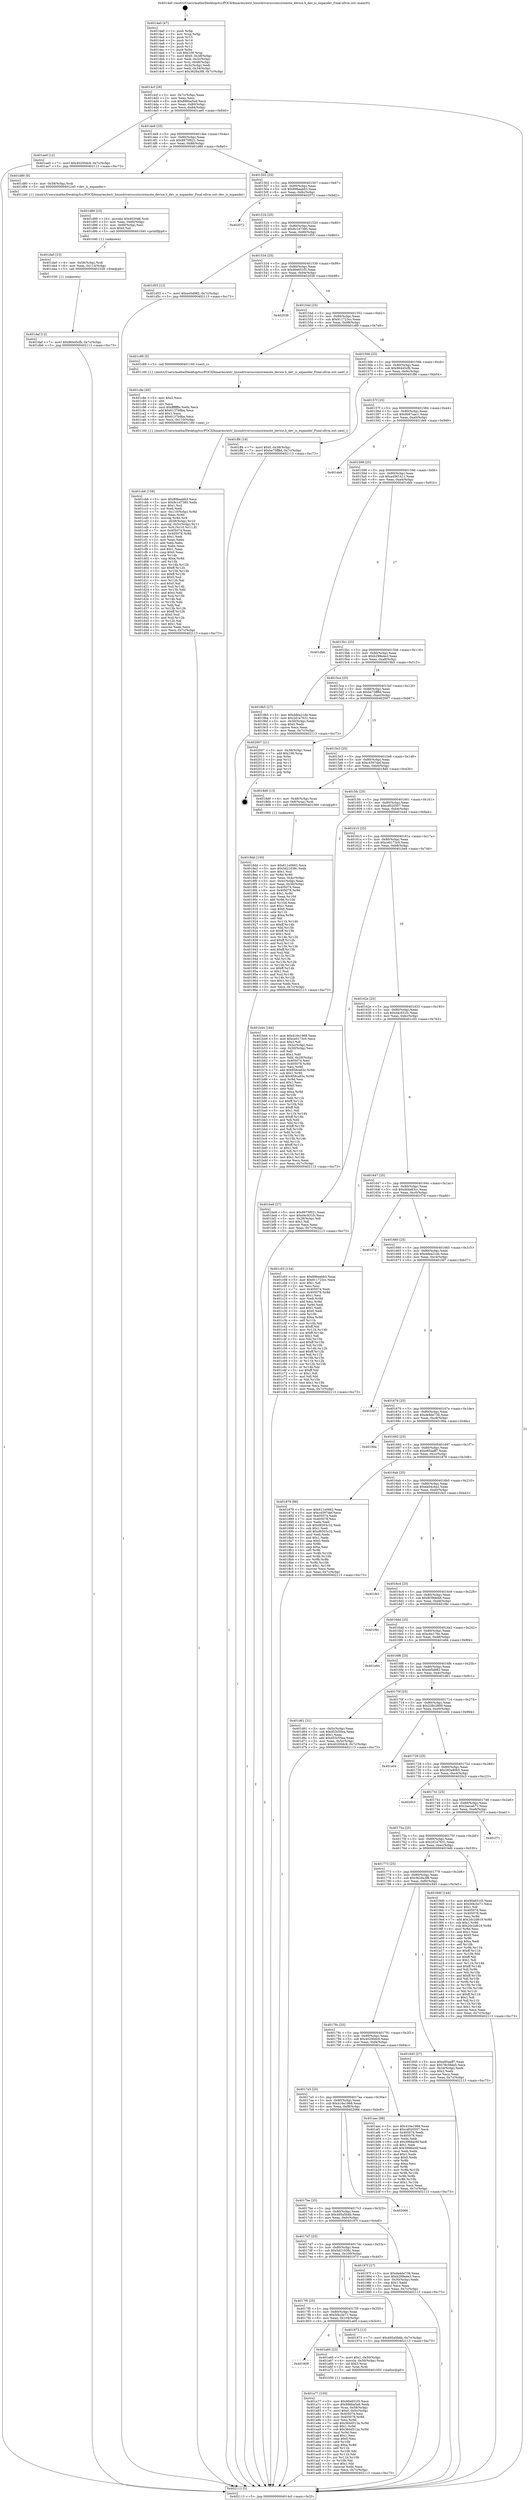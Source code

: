 digraph "0x4014a0" {
  label = "0x4014a0 (/mnt/c/Users/mathe/Desktop/tcc/POCII/binaries/extr_linuxdriversscsiisciremote_device.h_dev_is_expander_Final-ollvm.out::main(0))"
  labelloc = "t"
  node[shape=record]

  Entry [label="",width=0.3,height=0.3,shape=circle,fillcolor=black,style=filled]
  "0x4014cf" [label="{
     0x4014cf [26]\l
     | [instrs]\l
     &nbsp;&nbsp;0x4014cf \<+3\>: mov -0x7c(%rbp),%eax\l
     &nbsp;&nbsp;0x4014d2 \<+2\>: mov %eax,%ecx\l
     &nbsp;&nbsp;0x4014d4 \<+6\>: sub $0x886ba5a6,%ecx\l
     &nbsp;&nbsp;0x4014da \<+3\>: mov %eax,-0x80(%rbp)\l
     &nbsp;&nbsp;0x4014dd \<+6\>: mov %ecx,-0x84(%rbp)\l
     &nbsp;&nbsp;0x4014e3 \<+6\>: je 0000000000401ae0 \<main+0x640\>\l
  }"]
  "0x401ae0" [label="{
     0x401ae0 [12]\l
     | [instrs]\l
     &nbsp;&nbsp;0x401ae0 \<+7\>: movl $0x40200dc9,-0x7c(%rbp)\l
     &nbsp;&nbsp;0x401ae7 \<+5\>: jmp 0000000000402113 \<main+0xc73\>\l
  }"]
  "0x4014e9" [label="{
     0x4014e9 [25]\l
     | [instrs]\l
     &nbsp;&nbsp;0x4014e9 \<+5\>: jmp 00000000004014ee \<main+0x4e\>\l
     &nbsp;&nbsp;0x4014ee \<+3\>: mov -0x80(%rbp),%eax\l
     &nbsp;&nbsp;0x4014f1 \<+5\>: sub $0x8975f021,%eax\l
     &nbsp;&nbsp;0x4014f6 \<+6\>: mov %eax,-0x88(%rbp)\l
     &nbsp;&nbsp;0x4014fc \<+6\>: je 0000000000401d80 \<main+0x8e0\>\l
  }"]
  Exit [label="",width=0.3,height=0.3,shape=circle,fillcolor=black,style=filled,peripheries=2]
  "0x401d80" [label="{
     0x401d80 [9]\l
     | [instrs]\l
     &nbsp;&nbsp;0x401d80 \<+4\>: mov -0x58(%rbp),%rdi\l
     &nbsp;&nbsp;0x401d84 \<+5\>: call 0000000000401240 \<dev_is_expander\>\l
     | [calls]\l
     &nbsp;&nbsp;0x401240 \{1\} (/mnt/c/Users/mathe/Desktop/tcc/POCII/binaries/extr_linuxdriversscsiisciremote_device.h_dev_is_expander_Final-ollvm.out::dev_is_expander)\l
  }"]
  "0x401502" [label="{
     0x401502 [25]\l
     | [instrs]\l
     &nbsp;&nbsp;0x401502 \<+5\>: jmp 0000000000401507 \<main+0x67\>\l
     &nbsp;&nbsp;0x401507 \<+3\>: mov -0x80(%rbp),%eax\l
     &nbsp;&nbsp;0x40150a \<+5\>: sub $0x89beabb3,%eax\l
     &nbsp;&nbsp;0x40150f \<+6\>: mov %eax,-0x8c(%rbp)\l
     &nbsp;&nbsp;0x401515 \<+6\>: je 0000000000402072 \<main+0xbd2\>\l
  }"]
  "0x401daf" [label="{
     0x401daf [12]\l
     | [instrs]\l
     &nbsp;&nbsp;0x401daf \<+7\>: movl $0x96445cfb,-0x7c(%rbp)\l
     &nbsp;&nbsp;0x401db6 \<+5\>: jmp 0000000000402113 \<main+0xc73\>\l
  }"]
  "0x402072" [label="{
     0x402072\l
  }", style=dashed]
  "0x40151b" [label="{
     0x40151b [25]\l
     | [instrs]\l
     &nbsp;&nbsp;0x40151b \<+5\>: jmp 0000000000401520 \<main+0x80\>\l
     &nbsp;&nbsp;0x401520 \<+3\>: mov -0x80(%rbp),%eax\l
     &nbsp;&nbsp;0x401523 \<+5\>: sub $0x8c1d7385,%eax\l
     &nbsp;&nbsp;0x401528 \<+6\>: mov %eax,-0x90(%rbp)\l
     &nbsp;&nbsp;0x40152e \<+6\>: je 0000000000401d55 \<main+0x8b5\>\l
  }"]
  "0x401da0" [label="{
     0x401da0 [15]\l
     | [instrs]\l
     &nbsp;&nbsp;0x401da0 \<+4\>: mov -0x58(%rbp),%rdi\l
     &nbsp;&nbsp;0x401da4 \<+6\>: mov %eax,-0x114(%rbp)\l
     &nbsp;&nbsp;0x401daa \<+5\>: call 0000000000401030 \<free@plt\>\l
     | [calls]\l
     &nbsp;&nbsp;0x401030 \{1\} (unknown)\l
  }"]
  "0x401d55" [label="{
     0x401d55 [12]\l
     | [instrs]\l
     &nbsp;&nbsp;0x401d55 \<+7\>: movl $0xee5d982,-0x7c(%rbp)\l
     &nbsp;&nbsp;0x401d5c \<+5\>: jmp 0000000000402113 \<main+0xc73\>\l
  }"]
  "0x401534" [label="{
     0x401534 [25]\l
     | [instrs]\l
     &nbsp;&nbsp;0x401534 \<+5\>: jmp 0000000000401539 \<main+0x99\>\l
     &nbsp;&nbsp;0x401539 \<+3\>: mov -0x80(%rbp),%eax\l
     &nbsp;&nbsp;0x40153c \<+5\>: sub $0x90e651f3,%eax\l
     &nbsp;&nbsp;0x401541 \<+6\>: mov %eax,-0x94(%rbp)\l
     &nbsp;&nbsp;0x401547 \<+6\>: je 0000000000402038 \<main+0xb98\>\l
  }"]
  "0x401d89" [label="{
     0x401d89 [23]\l
     | [instrs]\l
     &nbsp;&nbsp;0x401d89 \<+10\>: movabs $0x4030d6,%rdi\l
     &nbsp;&nbsp;0x401d93 \<+3\>: mov %eax,-0x60(%rbp)\l
     &nbsp;&nbsp;0x401d96 \<+3\>: mov -0x60(%rbp),%esi\l
     &nbsp;&nbsp;0x401d99 \<+2\>: mov $0x0,%al\l
     &nbsp;&nbsp;0x401d9b \<+5\>: call 0000000000401040 \<printf@plt\>\l
     | [calls]\l
     &nbsp;&nbsp;0x401040 \{1\} (unknown)\l
  }"]
  "0x402038" [label="{
     0x402038\l
  }", style=dashed]
  "0x40154d" [label="{
     0x40154d [25]\l
     | [instrs]\l
     &nbsp;&nbsp;0x40154d \<+5\>: jmp 0000000000401552 \<main+0xb2\>\l
     &nbsp;&nbsp;0x401552 \<+3\>: mov -0x80(%rbp),%eax\l
     &nbsp;&nbsp;0x401555 \<+5\>: sub $0x911723cc,%eax\l
     &nbsp;&nbsp;0x40155a \<+6\>: mov %eax,-0x98(%rbp)\l
     &nbsp;&nbsp;0x401560 \<+6\>: je 0000000000401c89 \<main+0x7e9\>\l
  }"]
  "0x401cb6" [label="{
     0x401cb6 [159]\l
     | [instrs]\l
     &nbsp;&nbsp;0x401cb6 \<+5\>: mov $0x89beabb3,%ecx\l
     &nbsp;&nbsp;0x401cbb \<+5\>: mov $0x8c1d7385,%edx\l
     &nbsp;&nbsp;0x401cc0 \<+3\>: mov $0x1,%sil\l
     &nbsp;&nbsp;0x401cc3 \<+2\>: xor %edi,%edi\l
     &nbsp;&nbsp;0x401cc5 \<+7\>: mov -0x110(%rbp),%r8d\l
     &nbsp;&nbsp;0x401ccc \<+4\>: imul %eax,%r8d\l
     &nbsp;&nbsp;0x401cd0 \<+3\>: movslq %r8d,%r9\l
     &nbsp;&nbsp;0x401cd3 \<+4\>: mov -0x58(%rbp),%r10\l
     &nbsp;&nbsp;0x401cd7 \<+4\>: movslq -0x5c(%rbp),%r11\l
     &nbsp;&nbsp;0x401cdb \<+4\>: mov %r9,(%r10,%r11,8)\l
     &nbsp;&nbsp;0x401cdf \<+7\>: mov 0x405074,%eax\l
     &nbsp;&nbsp;0x401ce6 \<+8\>: mov 0x405078,%r8d\l
     &nbsp;&nbsp;0x401cee \<+3\>: sub $0x1,%edi\l
     &nbsp;&nbsp;0x401cf1 \<+2\>: mov %eax,%ebx\l
     &nbsp;&nbsp;0x401cf3 \<+2\>: add %edi,%ebx\l
     &nbsp;&nbsp;0x401cf5 \<+3\>: imul %ebx,%eax\l
     &nbsp;&nbsp;0x401cf8 \<+3\>: and $0x1,%eax\l
     &nbsp;&nbsp;0x401cfb \<+3\>: cmp $0x0,%eax\l
     &nbsp;&nbsp;0x401cfe \<+4\>: sete %r14b\l
     &nbsp;&nbsp;0x401d02 \<+4\>: cmp $0xa,%r8d\l
     &nbsp;&nbsp;0x401d06 \<+4\>: setl %r15b\l
     &nbsp;&nbsp;0x401d0a \<+3\>: mov %r14b,%r12b\l
     &nbsp;&nbsp;0x401d0d \<+4\>: xor $0xff,%r12b\l
     &nbsp;&nbsp;0x401d11 \<+3\>: mov %r15b,%r13b\l
     &nbsp;&nbsp;0x401d14 \<+4\>: xor $0xff,%r13b\l
     &nbsp;&nbsp;0x401d18 \<+4\>: xor $0x0,%sil\l
     &nbsp;&nbsp;0x401d1c \<+3\>: mov %r12b,%al\l
     &nbsp;&nbsp;0x401d1f \<+2\>: and $0x0,%al\l
     &nbsp;&nbsp;0x401d21 \<+3\>: and %sil,%r14b\l
     &nbsp;&nbsp;0x401d24 \<+3\>: mov %r13b,%dil\l
     &nbsp;&nbsp;0x401d27 \<+4\>: and $0x0,%dil\l
     &nbsp;&nbsp;0x401d2b \<+3\>: and %sil,%r15b\l
     &nbsp;&nbsp;0x401d2e \<+3\>: or %r14b,%al\l
     &nbsp;&nbsp;0x401d31 \<+3\>: or %r15b,%dil\l
     &nbsp;&nbsp;0x401d34 \<+3\>: xor %dil,%al\l
     &nbsp;&nbsp;0x401d37 \<+3\>: or %r13b,%r12b\l
     &nbsp;&nbsp;0x401d3a \<+4\>: xor $0xff,%r12b\l
     &nbsp;&nbsp;0x401d3e \<+4\>: or $0x0,%sil\l
     &nbsp;&nbsp;0x401d42 \<+3\>: and %sil,%r12b\l
     &nbsp;&nbsp;0x401d45 \<+3\>: or %r12b,%al\l
     &nbsp;&nbsp;0x401d48 \<+2\>: test $0x1,%al\l
     &nbsp;&nbsp;0x401d4a \<+3\>: cmovne %edx,%ecx\l
     &nbsp;&nbsp;0x401d4d \<+3\>: mov %ecx,-0x7c(%rbp)\l
     &nbsp;&nbsp;0x401d50 \<+5\>: jmp 0000000000402113 \<main+0xc73\>\l
  }"]
  "0x401c89" [label="{
     0x401c89 [5]\l
     | [instrs]\l
     &nbsp;&nbsp;0x401c89 \<+5\>: call 0000000000401160 \<next_i\>\l
     | [calls]\l
     &nbsp;&nbsp;0x401160 \{1\} (/mnt/c/Users/mathe/Desktop/tcc/POCII/binaries/extr_linuxdriversscsiisciremote_device.h_dev_is_expander_Final-ollvm.out::next_i)\l
  }"]
  "0x401566" [label="{
     0x401566 [25]\l
     | [instrs]\l
     &nbsp;&nbsp;0x401566 \<+5\>: jmp 000000000040156b \<main+0xcb\>\l
     &nbsp;&nbsp;0x40156b \<+3\>: mov -0x80(%rbp),%eax\l
     &nbsp;&nbsp;0x40156e \<+5\>: sub $0x96445cfb,%eax\l
     &nbsp;&nbsp;0x401573 \<+6\>: mov %eax,-0x9c(%rbp)\l
     &nbsp;&nbsp;0x401579 \<+6\>: je 0000000000401ff4 \<main+0xb54\>\l
  }"]
  "0x401c8e" [label="{
     0x401c8e [40]\l
     | [instrs]\l
     &nbsp;&nbsp;0x401c8e \<+5\>: mov $0x2,%ecx\l
     &nbsp;&nbsp;0x401c93 \<+1\>: cltd\l
     &nbsp;&nbsp;0x401c94 \<+2\>: idiv %ecx\l
     &nbsp;&nbsp;0x401c96 \<+6\>: imul $0xfffffffe,%edx,%ecx\l
     &nbsp;&nbsp;0x401c9c \<+6\>: add $0x6137b9ba,%ecx\l
     &nbsp;&nbsp;0x401ca2 \<+3\>: add $0x1,%ecx\l
     &nbsp;&nbsp;0x401ca5 \<+6\>: sub $0x6137b9ba,%ecx\l
     &nbsp;&nbsp;0x401cab \<+6\>: mov %ecx,-0x110(%rbp)\l
     &nbsp;&nbsp;0x401cb1 \<+5\>: call 0000000000401160 \<next_i\>\l
     | [calls]\l
     &nbsp;&nbsp;0x401160 \{1\} (/mnt/c/Users/mathe/Desktop/tcc/POCII/binaries/extr_linuxdriversscsiisciremote_device.h_dev_is_expander_Final-ollvm.out::next_i)\l
  }"]
  "0x401ff4" [label="{
     0x401ff4 [19]\l
     | [instrs]\l
     &nbsp;&nbsp;0x401ff4 \<+7\>: movl $0x0,-0x38(%rbp)\l
     &nbsp;&nbsp;0x401ffb \<+7\>: movl $0xbe75ff8d,-0x7c(%rbp)\l
     &nbsp;&nbsp;0x402002 \<+5\>: jmp 0000000000402113 \<main+0xc73\>\l
  }"]
  "0x40157f" [label="{
     0x40157f [25]\l
     | [instrs]\l
     &nbsp;&nbsp;0x40157f \<+5\>: jmp 0000000000401584 \<main+0xe4\>\l
     &nbsp;&nbsp;0x401584 \<+3\>: mov -0x80(%rbp),%eax\l
     &nbsp;&nbsp;0x401587 \<+5\>: sub $0x9b97aac1,%eax\l
     &nbsp;&nbsp;0x40158c \<+6\>: mov %eax,-0xa0(%rbp)\l
     &nbsp;&nbsp;0x401592 \<+6\>: je 0000000000401de9 \<main+0x949\>\l
  }"]
  "0x401a77" [label="{
     0x401a77 [105]\l
     | [instrs]\l
     &nbsp;&nbsp;0x401a77 \<+5\>: mov $0x90e651f3,%ecx\l
     &nbsp;&nbsp;0x401a7c \<+5\>: mov $0x886ba5a6,%edx\l
     &nbsp;&nbsp;0x401a81 \<+4\>: mov %rax,-0x58(%rbp)\l
     &nbsp;&nbsp;0x401a85 \<+7\>: movl $0x0,-0x5c(%rbp)\l
     &nbsp;&nbsp;0x401a8c \<+7\>: mov 0x405074,%esi\l
     &nbsp;&nbsp;0x401a93 \<+8\>: mov 0x405078,%r8d\l
     &nbsp;&nbsp;0x401a9b \<+3\>: mov %esi,%r9d\l
     &nbsp;&nbsp;0x401a9e \<+7\>: add $0x364d512a,%r9d\l
     &nbsp;&nbsp;0x401aa5 \<+4\>: sub $0x1,%r9d\l
     &nbsp;&nbsp;0x401aa9 \<+7\>: sub $0x364d512a,%r9d\l
     &nbsp;&nbsp;0x401ab0 \<+4\>: imul %r9d,%esi\l
     &nbsp;&nbsp;0x401ab4 \<+3\>: and $0x1,%esi\l
     &nbsp;&nbsp;0x401ab7 \<+3\>: cmp $0x0,%esi\l
     &nbsp;&nbsp;0x401aba \<+4\>: sete %r10b\l
     &nbsp;&nbsp;0x401abe \<+4\>: cmp $0xa,%r8d\l
     &nbsp;&nbsp;0x401ac2 \<+4\>: setl %r11b\l
     &nbsp;&nbsp;0x401ac6 \<+3\>: mov %r10b,%bl\l
     &nbsp;&nbsp;0x401ac9 \<+3\>: and %r11b,%bl\l
     &nbsp;&nbsp;0x401acc \<+3\>: xor %r11b,%r10b\l
     &nbsp;&nbsp;0x401acf \<+3\>: or %r10b,%bl\l
     &nbsp;&nbsp;0x401ad2 \<+3\>: test $0x1,%bl\l
     &nbsp;&nbsp;0x401ad5 \<+3\>: cmovne %edx,%ecx\l
     &nbsp;&nbsp;0x401ad8 \<+3\>: mov %ecx,-0x7c(%rbp)\l
     &nbsp;&nbsp;0x401adb \<+5\>: jmp 0000000000402113 \<main+0xc73\>\l
  }"]
  "0x401de9" [label="{
     0x401de9\l
  }", style=dashed]
  "0x401598" [label="{
     0x401598 [25]\l
     | [instrs]\l
     &nbsp;&nbsp;0x401598 \<+5\>: jmp 000000000040159d \<main+0xfd\>\l
     &nbsp;&nbsp;0x40159d \<+3\>: mov -0x80(%rbp),%eax\l
     &nbsp;&nbsp;0x4015a0 \<+5\>: sub $0xa4561411,%eax\l
     &nbsp;&nbsp;0x4015a5 \<+6\>: mov %eax,-0xa4(%rbp)\l
     &nbsp;&nbsp;0x4015ab \<+6\>: je 0000000000401dbb \<main+0x91b\>\l
  }"]
  "0x401809" [label="{
     0x401809\l
  }", style=dashed]
  "0x401dbb" [label="{
     0x401dbb\l
  }", style=dashed]
  "0x4015b1" [label="{
     0x4015b1 [25]\l
     | [instrs]\l
     &nbsp;&nbsp;0x4015b1 \<+5\>: jmp 00000000004015b6 \<main+0x116\>\l
     &nbsp;&nbsp;0x4015b6 \<+3\>: mov -0x80(%rbp),%eax\l
     &nbsp;&nbsp;0x4015b9 \<+5\>: sub $0xb299a4e3,%eax\l
     &nbsp;&nbsp;0x4015be \<+6\>: mov %eax,-0xa8(%rbp)\l
     &nbsp;&nbsp;0x4015c4 \<+6\>: je 00000000004019b5 \<main+0x515\>\l
  }"]
  "0x401a60" [label="{
     0x401a60 [23]\l
     | [instrs]\l
     &nbsp;&nbsp;0x401a60 \<+7\>: movl $0x1,-0x50(%rbp)\l
     &nbsp;&nbsp;0x401a67 \<+4\>: movslq -0x50(%rbp),%rax\l
     &nbsp;&nbsp;0x401a6b \<+4\>: shl $0x3,%rax\l
     &nbsp;&nbsp;0x401a6f \<+3\>: mov %rax,%rdi\l
     &nbsp;&nbsp;0x401a72 \<+5\>: call 0000000000401050 \<malloc@plt\>\l
     | [calls]\l
     &nbsp;&nbsp;0x401050 \{1\} (unknown)\l
  }"]
  "0x4019b5" [label="{
     0x4019b5 [27]\l
     | [instrs]\l
     &nbsp;&nbsp;0x4019b5 \<+5\>: mov $0xddea21de,%eax\l
     &nbsp;&nbsp;0x4019ba \<+5\>: mov $0x2d1e7631,%ecx\l
     &nbsp;&nbsp;0x4019bf \<+3\>: mov -0x30(%rbp),%edx\l
     &nbsp;&nbsp;0x4019c2 \<+3\>: cmp $0x0,%edx\l
     &nbsp;&nbsp;0x4019c5 \<+3\>: cmove %ecx,%eax\l
     &nbsp;&nbsp;0x4019c8 \<+3\>: mov %eax,-0x7c(%rbp)\l
     &nbsp;&nbsp;0x4019cb \<+5\>: jmp 0000000000402113 \<main+0xc73\>\l
  }"]
  "0x4015ca" [label="{
     0x4015ca [25]\l
     | [instrs]\l
     &nbsp;&nbsp;0x4015ca \<+5\>: jmp 00000000004015cf \<main+0x12f\>\l
     &nbsp;&nbsp;0x4015cf \<+3\>: mov -0x80(%rbp),%eax\l
     &nbsp;&nbsp;0x4015d2 \<+5\>: sub $0xbe75ff8d,%eax\l
     &nbsp;&nbsp;0x4015d7 \<+6\>: mov %eax,-0xac(%rbp)\l
     &nbsp;&nbsp;0x4015dd \<+6\>: je 0000000000402007 \<main+0xb67\>\l
  }"]
  "0x4017f0" [label="{
     0x4017f0 [25]\l
     | [instrs]\l
     &nbsp;&nbsp;0x4017f0 \<+5\>: jmp 00000000004017f5 \<main+0x355\>\l
     &nbsp;&nbsp;0x4017f5 \<+3\>: mov -0x80(%rbp),%eax\l
     &nbsp;&nbsp;0x4017f8 \<+5\>: sub $0x5f4c5e71,%eax\l
     &nbsp;&nbsp;0x4017fd \<+6\>: mov %eax,-0x104(%rbp)\l
     &nbsp;&nbsp;0x401803 \<+6\>: je 0000000000401a60 \<main+0x5c0\>\l
  }"]
  "0x402007" [label="{
     0x402007 [21]\l
     | [instrs]\l
     &nbsp;&nbsp;0x402007 \<+3\>: mov -0x38(%rbp),%eax\l
     &nbsp;&nbsp;0x40200a \<+7\>: add $0x108,%rsp\l
     &nbsp;&nbsp;0x402011 \<+1\>: pop %rbx\l
     &nbsp;&nbsp;0x402012 \<+2\>: pop %r12\l
     &nbsp;&nbsp;0x402014 \<+2\>: pop %r13\l
     &nbsp;&nbsp;0x402016 \<+2\>: pop %r14\l
     &nbsp;&nbsp;0x402018 \<+2\>: pop %r15\l
     &nbsp;&nbsp;0x40201a \<+1\>: pop %rbp\l
     &nbsp;&nbsp;0x40201b \<+1\>: ret\l
  }"]
  "0x4015e3" [label="{
     0x4015e3 [25]\l
     | [instrs]\l
     &nbsp;&nbsp;0x4015e3 \<+5\>: jmp 00000000004015e8 \<main+0x148\>\l
     &nbsp;&nbsp;0x4015e8 \<+3\>: mov -0x80(%rbp),%eax\l
     &nbsp;&nbsp;0x4015eb \<+5\>: sub $0xc4597def,%eax\l
     &nbsp;&nbsp;0x4015f0 \<+6\>: mov %eax,-0xb0(%rbp)\l
     &nbsp;&nbsp;0x4015f6 \<+6\>: je 00000000004018d0 \<main+0x430\>\l
  }"]
  "0x401973" [label="{
     0x401973 [12]\l
     | [instrs]\l
     &nbsp;&nbsp;0x401973 \<+7\>: movl $0x495a5b4b,-0x7c(%rbp)\l
     &nbsp;&nbsp;0x40197a \<+5\>: jmp 0000000000402113 \<main+0xc73\>\l
  }"]
  "0x4018d0" [label="{
     0x4018d0 [13]\l
     | [instrs]\l
     &nbsp;&nbsp;0x4018d0 \<+4\>: mov -0x48(%rbp),%rax\l
     &nbsp;&nbsp;0x4018d4 \<+4\>: mov 0x8(%rax),%rdi\l
     &nbsp;&nbsp;0x4018d8 \<+5\>: call 0000000000401060 \<atoi@plt\>\l
     | [calls]\l
     &nbsp;&nbsp;0x401060 \{1\} (unknown)\l
  }"]
  "0x4015fc" [label="{
     0x4015fc [25]\l
     | [instrs]\l
     &nbsp;&nbsp;0x4015fc \<+5\>: jmp 0000000000401601 \<main+0x161\>\l
     &nbsp;&nbsp;0x401601 \<+3\>: mov -0x80(%rbp),%eax\l
     &nbsp;&nbsp;0x401604 \<+5\>: sub $0xcd020507,%eax\l
     &nbsp;&nbsp;0x401609 \<+6\>: mov %eax,-0xb4(%rbp)\l
     &nbsp;&nbsp;0x40160f \<+6\>: je 0000000000401b44 \<main+0x6a4\>\l
  }"]
  "0x4017d7" [label="{
     0x4017d7 [25]\l
     | [instrs]\l
     &nbsp;&nbsp;0x4017d7 \<+5\>: jmp 00000000004017dc \<main+0x33c\>\l
     &nbsp;&nbsp;0x4017dc \<+3\>: mov -0x80(%rbp),%eax\l
     &nbsp;&nbsp;0x4017df \<+5\>: sub $0x5d21038c,%eax\l
     &nbsp;&nbsp;0x4017e4 \<+6\>: mov %eax,-0x100(%rbp)\l
     &nbsp;&nbsp;0x4017ea \<+6\>: je 0000000000401973 \<main+0x4d3\>\l
  }"]
  "0x401b44" [label="{
     0x401b44 [164]\l
     | [instrs]\l
     &nbsp;&nbsp;0x401b44 \<+5\>: mov $0x416e1968,%eax\l
     &nbsp;&nbsp;0x401b49 \<+5\>: mov $0xce0173c9,%ecx\l
     &nbsp;&nbsp;0x401b4e \<+2\>: mov $0x1,%dl\l
     &nbsp;&nbsp;0x401b50 \<+3\>: mov -0x5c(%rbp),%esi\l
     &nbsp;&nbsp;0x401b53 \<+3\>: cmp -0x50(%rbp),%esi\l
     &nbsp;&nbsp;0x401b56 \<+4\>: setl %dil\l
     &nbsp;&nbsp;0x401b5a \<+4\>: and $0x1,%dil\l
     &nbsp;&nbsp;0x401b5e \<+4\>: mov %dil,-0x29(%rbp)\l
     &nbsp;&nbsp;0x401b62 \<+7\>: mov 0x405074,%esi\l
     &nbsp;&nbsp;0x401b69 \<+8\>: mov 0x405078,%r8d\l
     &nbsp;&nbsp;0x401b71 \<+3\>: mov %esi,%r9d\l
     &nbsp;&nbsp;0x401b74 \<+7\>: add $0x858ca63c,%r9d\l
     &nbsp;&nbsp;0x401b7b \<+4\>: sub $0x1,%r9d\l
     &nbsp;&nbsp;0x401b7f \<+7\>: sub $0x858ca63c,%r9d\l
     &nbsp;&nbsp;0x401b86 \<+4\>: imul %r9d,%esi\l
     &nbsp;&nbsp;0x401b8a \<+3\>: and $0x1,%esi\l
     &nbsp;&nbsp;0x401b8d \<+3\>: cmp $0x0,%esi\l
     &nbsp;&nbsp;0x401b90 \<+4\>: sete %dil\l
     &nbsp;&nbsp;0x401b94 \<+4\>: cmp $0xa,%r8d\l
     &nbsp;&nbsp;0x401b98 \<+4\>: setl %r10b\l
     &nbsp;&nbsp;0x401b9c \<+3\>: mov %dil,%r11b\l
     &nbsp;&nbsp;0x401b9f \<+4\>: xor $0xff,%r11b\l
     &nbsp;&nbsp;0x401ba3 \<+3\>: mov %r10b,%bl\l
     &nbsp;&nbsp;0x401ba6 \<+3\>: xor $0xff,%bl\l
     &nbsp;&nbsp;0x401ba9 \<+3\>: xor $0x1,%dl\l
     &nbsp;&nbsp;0x401bac \<+3\>: mov %r11b,%r14b\l
     &nbsp;&nbsp;0x401baf \<+4\>: and $0xff,%r14b\l
     &nbsp;&nbsp;0x401bb3 \<+3\>: and %dl,%dil\l
     &nbsp;&nbsp;0x401bb6 \<+3\>: mov %bl,%r15b\l
     &nbsp;&nbsp;0x401bb9 \<+4\>: and $0xff,%r15b\l
     &nbsp;&nbsp;0x401bbd \<+3\>: and %dl,%r10b\l
     &nbsp;&nbsp;0x401bc0 \<+3\>: or %dil,%r14b\l
     &nbsp;&nbsp;0x401bc3 \<+3\>: or %r10b,%r15b\l
     &nbsp;&nbsp;0x401bc6 \<+3\>: xor %r15b,%r14b\l
     &nbsp;&nbsp;0x401bc9 \<+3\>: or %bl,%r11b\l
     &nbsp;&nbsp;0x401bcc \<+4\>: xor $0xff,%r11b\l
     &nbsp;&nbsp;0x401bd0 \<+3\>: or $0x1,%dl\l
     &nbsp;&nbsp;0x401bd3 \<+3\>: and %dl,%r11b\l
     &nbsp;&nbsp;0x401bd6 \<+3\>: or %r11b,%r14b\l
     &nbsp;&nbsp;0x401bd9 \<+4\>: test $0x1,%r14b\l
     &nbsp;&nbsp;0x401bdd \<+3\>: cmovne %ecx,%eax\l
     &nbsp;&nbsp;0x401be0 \<+3\>: mov %eax,-0x7c(%rbp)\l
     &nbsp;&nbsp;0x401be3 \<+5\>: jmp 0000000000402113 \<main+0xc73\>\l
  }"]
  "0x401615" [label="{
     0x401615 [25]\l
     | [instrs]\l
     &nbsp;&nbsp;0x401615 \<+5\>: jmp 000000000040161a \<main+0x17a\>\l
     &nbsp;&nbsp;0x40161a \<+3\>: mov -0x80(%rbp),%eax\l
     &nbsp;&nbsp;0x40161d \<+5\>: sub $0xce0173c9,%eax\l
     &nbsp;&nbsp;0x401622 \<+6\>: mov %eax,-0xb8(%rbp)\l
     &nbsp;&nbsp;0x401628 \<+6\>: je 0000000000401be8 \<main+0x748\>\l
  }"]
  "0x40197f" [label="{
     0x40197f [27]\l
     | [instrs]\l
     &nbsp;&nbsp;0x40197f \<+5\>: mov $0xde4de738,%eax\l
     &nbsp;&nbsp;0x401984 \<+5\>: mov $0xb299a4e3,%ecx\l
     &nbsp;&nbsp;0x401989 \<+3\>: mov -0x30(%rbp),%edx\l
     &nbsp;&nbsp;0x40198c \<+3\>: cmp $0x1,%edx\l
     &nbsp;&nbsp;0x40198f \<+3\>: cmovl %ecx,%eax\l
     &nbsp;&nbsp;0x401992 \<+3\>: mov %eax,-0x7c(%rbp)\l
     &nbsp;&nbsp;0x401995 \<+5\>: jmp 0000000000402113 \<main+0xc73\>\l
  }"]
  "0x401be8" [label="{
     0x401be8 [27]\l
     | [instrs]\l
     &nbsp;&nbsp;0x401be8 \<+5\>: mov $0x8975f021,%eax\l
     &nbsp;&nbsp;0x401bed \<+5\>: mov $0xd4c931fc,%ecx\l
     &nbsp;&nbsp;0x401bf2 \<+3\>: mov -0x29(%rbp),%dl\l
     &nbsp;&nbsp;0x401bf5 \<+3\>: test $0x1,%dl\l
     &nbsp;&nbsp;0x401bf8 \<+3\>: cmovne %ecx,%eax\l
     &nbsp;&nbsp;0x401bfb \<+3\>: mov %eax,-0x7c(%rbp)\l
     &nbsp;&nbsp;0x401bfe \<+5\>: jmp 0000000000402113 \<main+0xc73\>\l
  }"]
  "0x40162e" [label="{
     0x40162e [25]\l
     | [instrs]\l
     &nbsp;&nbsp;0x40162e \<+5\>: jmp 0000000000401633 \<main+0x193\>\l
     &nbsp;&nbsp;0x401633 \<+3\>: mov -0x80(%rbp),%eax\l
     &nbsp;&nbsp;0x401636 \<+5\>: sub $0xd4c931fc,%eax\l
     &nbsp;&nbsp;0x40163b \<+6\>: mov %eax,-0xbc(%rbp)\l
     &nbsp;&nbsp;0x401641 \<+6\>: je 0000000000401c03 \<main+0x763\>\l
  }"]
  "0x4017be" [label="{
     0x4017be [25]\l
     | [instrs]\l
     &nbsp;&nbsp;0x4017be \<+5\>: jmp 00000000004017c3 \<main+0x323\>\l
     &nbsp;&nbsp;0x4017c3 \<+3\>: mov -0x80(%rbp),%eax\l
     &nbsp;&nbsp;0x4017c6 \<+5\>: sub $0x495a5b4b,%eax\l
     &nbsp;&nbsp;0x4017cb \<+6\>: mov %eax,-0xfc(%rbp)\l
     &nbsp;&nbsp;0x4017d1 \<+6\>: je 000000000040197f \<main+0x4df\>\l
  }"]
  "0x401c03" [label="{
     0x401c03 [134]\l
     | [instrs]\l
     &nbsp;&nbsp;0x401c03 \<+5\>: mov $0x89beabb3,%eax\l
     &nbsp;&nbsp;0x401c08 \<+5\>: mov $0x911723cc,%ecx\l
     &nbsp;&nbsp;0x401c0d \<+2\>: mov $0x1,%dl\l
     &nbsp;&nbsp;0x401c0f \<+2\>: xor %esi,%esi\l
     &nbsp;&nbsp;0x401c11 \<+7\>: mov 0x405074,%edi\l
     &nbsp;&nbsp;0x401c18 \<+8\>: mov 0x405078,%r8d\l
     &nbsp;&nbsp;0x401c20 \<+3\>: sub $0x1,%esi\l
     &nbsp;&nbsp;0x401c23 \<+3\>: mov %edi,%r9d\l
     &nbsp;&nbsp;0x401c26 \<+3\>: add %esi,%r9d\l
     &nbsp;&nbsp;0x401c29 \<+4\>: imul %r9d,%edi\l
     &nbsp;&nbsp;0x401c2d \<+3\>: and $0x1,%edi\l
     &nbsp;&nbsp;0x401c30 \<+3\>: cmp $0x0,%edi\l
     &nbsp;&nbsp;0x401c33 \<+4\>: sete %r10b\l
     &nbsp;&nbsp;0x401c37 \<+4\>: cmp $0xa,%r8d\l
     &nbsp;&nbsp;0x401c3b \<+4\>: setl %r11b\l
     &nbsp;&nbsp;0x401c3f \<+3\>: mov %r10b,%bl\l
     &nbsp;&nbsp;0x401c42 \<+3\>: xor $0xff,%bl\l
     &nbsp;&nbsp;0x401c45 \<+3\>: mov %r11b,%r14b\l
     &nbsp;&nbsp;0x401c48 \<+4\>: xor $0xff,%r14b\l
     &nbsp;&nbsp;0x401c4c \<+3\>: xor $0x1,%dl\l
     &nbsp;&nbsp;0x401c4f \<+3\>: mov %bl,%r15b\l
     &nbsp;&nbsp;0x401c52 \<+4\>: and $0xff,%r15b\l
     &nbsp;&nbsp;0x401c56 \<+3\>: and %dl,%r10b\l
     &nbsp;&nbsp;0x401c59 \<+3\>: mov %r14b,%r12b\l
     &nbsp;&nbsp;0x401c5c \<+4\>: and $0xff,%r12b\l
     &nbsp;&nbsp;0x401c60 \<+3\>: and %dl,%r11b\l
     &nbsp;&nbsp;0x401c63 \<+3\>: or %r10b,%r15b\l
     &nbsp;&nbsp;0x401c66 \<+3\>: or %r11b,%r12b\l
     &nbsp;&nbsp;0x401c69 \<+3\>: xor %r12b,%r15b\l
     &nbsp;&nbsp;0x401c6c \<+3\>: or %r14b,%bl\l
     &nbsp;&nbsp;0x401c6f \<+3\>: xor $0xff,%bl\l
     &nbsp;&nbsp;0x401c72 \<+3\>: or $0x1,%dl\l
     &nbsp;&nbsp;0x401c75 \<+2\>: and %dl,%bl\l
     &nbsp;&nbsp;0x401c77 \<+3\>: or %bl,%r15b\l
     &nbsp;&nbsp;0x401c7a \<+4\>: test $0x1,%r15b\l
     &nbsp;&nbsp;0x401c7e \<+3\>: cmovne %ecx,%eax\l
     &nbsp;&nbsp;0x401c81 \<+3\>: mov %eax,-0x7c(%rbp)\l
     &nbsp;&nbsp;0x401c84 \<+5\>: jmp 0000000000402113 \<main+0xc73\>\l
  }"]
  "0x401647" [label="{
     0x401647 [25]\l
     | [instrs]\l
     &nbsp;&nbsp;0x401647 \<+5\>: jmp 000000000040164c \<main+0x1ac\>\l
     &nbsp;&nbsp;0x40164c \<+3\>: mov -0x80(%rbp),%eax\l
     &nbsp;&nbsp;0x40164f \<+5\>: sub $0xdd4a63cc,%eax\l
     &nbsp;&nbsp;0x401654 \<+6\>: mov %eax,-0xc0(%rbp)\l
     &nbsp;&nbsp;0x40165a \<+6\>: je 0000000000401f7d \<main+0xadd\>\l
  }"]
  "0x402066" [label="{
     0x402066\l
  }", style=dashed]
  "0x401f7d" [label="{
     0x401f7d\l
  }", style=dashed]
  "0x401660" [label="{
     0x401660 [25]\l
     | [instrs]\l
     &nbsp;&nbsp;0x401660 \<+5\>: jmp 0000000000401665 \<main+0x1c5\>\l
     &nbsp;&nbsp;0x401665 \<+3\>: mov -0x80(%rbp),%eax\l
     &nbsp;&nbsp;0x401668 \<+5\>: sub $0xddea21de,%eax\l
     &nbsp;&nbsp;0x40166d \<+6\>: mov %eax,-0xc4(%rbp)\l
     &nbsp;&nbsp;0x401673 \<+6\>: je 0000000000401fd7 \<main+0xb37\>\l
  }"]
  "0x4017a5" [label="{
     0x4017a5 [25]\l
     | [instrs]\l
     &nbsp;&nbsp;0x4017a5 \<+5\>: jmp 00000000004017aa \<main+0x30a\>\l
     &nbsp;&nbsp;0x4017aa \<+3\>: mov -0x80(%rbp),%eax\l
     &nbsp;&nbsp;0x4017ad \<+5\>: sub $0x416e1968,%eax\l
     &nbsp;&nbsp;0x4017b2 \<+6\>: mov %eax,-0xf8(%rbp)\l
     &nbsp;&nbsp;0x4017b8 \<+6\>: je 0000000000402066 \<main+0xbc6\>\l
  }"]
  "0x401fd7" [label="{
     0x401fd7\l
  }", style=dashed]
  "0x401679" [label="{
     0x401679 [25]\l
     | [instrs]\l
     &nbsp;&nbsp;0x401679 \<+5\>: jmp 000000000040167e \<main+0x1de\>\l
     &nbsp;&nbsp;0x40167e \<+3\>: mov -0x80(%rbp),%eax\l
     &nbsp;&nbsp;0x401681 \<+5\>: sub $0xde4de738,%eax\l
     &nbsp;&nbsp;0x401686 \<+6\>: mov %eax,-0xc8(%rbp)\l
     &nbsp;&nbsp;0x40168c \<+6\>: je 000000000040199a \<main+0x4fa\>\l
  }"]
  "0x401aec" [label="{
     0x401aec [88]\l
     | [instrs]\l
     &nbsp;&nbsp;0x401aec \<+5\>: mov $0x416e1968,%eax\l
     &nbsp;&nbsp;0x401af1 \<+5\>: mov $0xcd020507,%ecx\l
     &nbsp;&nbsp;0x401af6 \<+7\>: mov 0x405074,%edx\l
     &nbsp;&nbsp;0x401afd \<+7\>: mov 0x405078,%esi\l
     &nbsp;&nbsp;0x401b04 \<+2\>: mov %edx,%edi\l
     &nbsp;&nbsp;0x401b06 \<+6\>: sub $0x3968ac6f,%edi\l
     &nbsp;&nbsp;0x401b0c \<+3\>: sub $0x1,%edi\l
     &nbsp;&nbsp;0x401b0f \<+6\>: add $0x3968ac6f,%edi\l
     &nbsp;&nbsp;0x401b15 \<+3\>: imul %edi,%edx\l
     &nbsp;&nbsp;0x401b18 \<+3\>: and $0x1,%edx\l
     &nbsp;&nbsp;0x401b1b \<+3\>: cmp $0x0,%edx\l
     &nbsp;&nbsp;0x401b1e \<+4\>: sete %r8b\l
     &nbsp;&nbsp;0x401b22 \<+3\>: cmp $0xa,%esi\l
     &nbsp;&nbsp;0x401b25 \<+4\>: setl %r9b\l
     &nbsp;&nbsp;0x401b29 \<+3\>: mov %r8b,%r10b\l
     &nbsp;&nbsp;0x401b2c \<+3\>: and %r9b,%r10b\l
     &nbsp;&nbsp;0x401b2f \<+3\>: xor %r9b,%r8b\l
     &nbsp;&nbsp;0x401b32 \<+3\>: or %r8b,%r10b\l
     &nbsp;&nbsp;0x401b35 \<+4\>: test $0x1,%r10b\l
     &nbsp;&nbsp;0x401b39 \<+3\>: cmovne %ecx,%eax\l
     &nbsp;&nbsp;0x401b3c \<+3\>: mov %eax,-0x7c(%rbp)\l
     &nbsp;&nbsp;0x401b3f \<+5\>: jmp 0000000000402113 \<main+0xc73\>\l
  }"]
  "0x40199a" [label="{
     0x40199a\l
  }", style=dashed]
  "0x401692" [label="{
     0x401692 [25]\l
     | [instrs]\l
     &nbsp;&nbsp;0x401692 \<+5\>: jmp 0000000000401697 \<main+0x1f7\>\l
     &nbsp;&nbsp;0x401697 \<+3\>: mov -0x80(%rbp),%eax\l
     &nbsp;&nbsp;0x40169a \<+5\>: sub $0xe85aaff7,%eax\l
     &nbsp;&nbsp;0x40169f \<+6\>: mov %eax,-0xcc(%rbp)\l
     &nbsp;&nbsp;0x4016a5 \<+6\>: je 0000000000401878 \<main+0x3d8\>\l
  }"]
  "0x4018dd" [label="{
     0x4018dd [150]\l
     | [instrs]\l
     &nbsp;&nbsp;0x4018dd \<+5\>: mov $0x611e0662,%ecx\l
     &nbsp;&nbsp;0x4018e2 \<+5\>: mov $0x5d21038c,%edx\l
     &nbsp;&nbsp;0x4018e7 \<+3\>: mov $0x1,%sil\l
     &nbsp;&nbsp;0x4018ea \<+3\>: xor %r8d,%r8d\l
     &nbsp;&nbsp;0x4018ed \<+3\>: mov %eax,-0x4c(%rbp)\l
     &nbsp;&nbsp;0x4018f0 \<+3\>: mov -0x4c(%rbp),%eax\l
     &nbsp;&nbsp;0x4018f3 \<+3\>: mov %eax,-0x30(%rbp)\l
     &nbsp;&nbsp;0x4018f6 \<+7\>: mov 0x405074,%eax\l
     &nbsp;&nbsp;0x4018fd \<+8\>: mov 0x405078,%r9d\l
     &nbsp;&nbsp;0x401905 \<+4\>: sub $0x1,%r8d\l
     &nbsp;&nbsp;0x401909 \<+3\>: mov %eax,%r10d\l
     &nbsp;&nbsp;0x40190c \<+3\>: add %r8d,%r10d\l
     &nbsp;&nbsp;0x40190f \<+4\>: imul %r10d,%eax\l
     &nbsp;&nbsp;0x401913 \<+3\>: and $0x1,%eax\l
     &nbsp;&nbsp;0x401916 \<+3\>: cmp $0x0,%eax\l
     &nbsp;&nbsp;0x401919 \<+4\>: sete %r11b\l
     &nbsp;&nbsp;0x40191d \<+4\>: cmp $0xa,%r9d\l
     &nbsp;&nbsp;0x401921 \<+3\>: setl %bl\l
     &nbsp;&nbsp;0x401924 \<+3\>: mov %r11b,%r14b\l
     &nbsp;&nbsp;0x401927 \<+4\>: xor $0xff,%r14b\l
     &nbsp;&nbsp;0x40192b \<+3\>: mov %bl,%r15b\l
     &nbsp;&nbsp;0x40192e \<+4\>: xor $0xff,%r15b\l
     &nbsp;&nbsp;0x401932 \<+4\>: xor $0x1,%sil\l
     &nbsp;&nbsp;0x401936 \<+3\>: mov %r14b,%r12b\l
     &nbsp;&nbsp;0x401939 \<+4\>: and $0xff,%r12b\l
     &nbsp;&nbsp;0x40193d \<+3\>: and %sil,%r11b\l
     &nbsp;&nbsp;0x401940 \<+3\>: mov %r15b,%r13b\l
     &nbsp;&nbsp;0x401943 \<+4\>: and $0xff,%r13b\l
     &nbsp;&nbsp;0x401947 \<+3\>: and %sil,%bl\l
     &nbsp;&nbsp;0x40194a \<+3\>: or %r11b,%r12b\l
     &nbsp;&nbsp;0x40194d \<+3\>: or %bl,%r13b\l
     &nbsp;&nbsp;0x401950 \<+3\>: xor %r13b,%r12b\l
     &nbsp;&nbsp;0x401953 \<+3\>: or %r15b,%r14b\l
     &nbsp;&nbsp;0x401956 \<+4\>: xor $0xff,%r14b\l
     &nbsp;&nbsp;0x40195a \<+4\>: or $0x1,%sil\l
     &nbsp;&nbsp;0x40195e \<+3\>: and %sil,%r14b\l
     &nbsp;&nbsp;0x401961 \<+3\>: or %r14b,%r12b\l
     &nbsp;&nbsp;0x401964 \<+4\>: test $0x1,%r12b\l
     &nbsp;&nbsp;0x401968 \<+3\>: cmovne %edx,%ecx\l
     &nbsp;&nbsp;0x40196b \<+3\>: mov %ecx,-0x7c(%rbp)\l
     &nbsp;&nbsp;0x40196e \<+5\>: jmp 0000000000402113 \<main+0xc73\>\l
  }"]
  "0x401878" [label="{
     0x401878 [88]\l
     | [instrs]\l
     &nbsp;&nbsp;0x401878 \<+5\>: mov $0x611e0662,%eax\l
     &nbsp;&nbsp;0x40187d \<+5\>: mov $0xc4597def,%ecx\l
     &nbsp;&nbsp;0x401882 \<+7\>: mov 0x405074,%edx\l
     &nbsp;&nbsp;0x401889 \<+7\>: mov 0x405078,%esi\l
     &nbsp;&nbsp;0x401890 \<+2\>: mov %edx,%edi\l
     &nbsp;&nbsp;0x401892 \<+6\>: sub $0xd9303c32,%edi\l
     &nbsp;&nbsp;0x401898 \<+3\>: sub $0x1,%edi\l
     &nbsp;&nbsp;0x40189b \<+6\>: add $0xd9303c32,%edi\l
     &nbsp;&nbsp;0x4018a1 \<+3\>: imul %edi,%edx\l
     &nbsp;&nbsp;0x4018a4 \<+3\>: and $0x1,%edx\l
     &nbsp;&nbsp;0x4018a7 \<+3\>: cmp $0x0,%edx\l
     &nbsp;&nbsp;0x4018aa \<+4\>: sete %r8b\l
     &nbsp;&nbsp;0x4018ae \<+3\>: cmp $0xa,%esi\l
     &nbsp;&nbsp;0x4018b1 \<+4\>: setl %r9b\l
     &nbsp;&nbsp;0x4018b5 \<+3\>: mov %r8b,%r10b\l
     &nbsp;&nbsp;0x4018b8 \<+3\>: and %r9b,%r10b\l
     &nbsp;&nbsp;0x4018bb \<+3\>: xor %r9b,%r8b\l
     &nbsp;&nbsp;0x4018be \<+3\>: or %r8b,%r10b\l
     &nbsp;&nbsp;0x4018c1 \<+4\>: test $0x1,%r10b\l
     &nbsp;&nbsp;0x4018c5 \<+3\>: cmovne %ecx,%eax\l
     &nbsp;&nbsp;0x4018c8 \<+3\>: mov %eax,-0x7c(%rbp)\l
     &nbsp;&nbsp;0x4018cb \<+5\>: jmp 0000000000402113 \<main+0xc73\>\l
  }"]
  "0x4016ab" [label="{
     0x4016ab [25]\l
     | [instrs]\l
     &nbsp;&nbsp;0x4016ab \<+5\>: jmp 00000000004016b0 \<main+0x210\>\l
     &nbsp;&nbsp;0x4016b0 \<+3\>: mov -0x80(%rbp),%eax\l
     &nbsp;&nbsp;0x4016b3 \<+5\>: sub $0xea94c6a2,%eax\l
     &nbsp;&nbsp;0x4016b8 \<+6\>: mov %eax,-0xd0(%rbp)\l
     &nbsp;&nbsp;0x4016be \<+6\>: je 0000000000401fe3 \<main+0xb43\>\l
  }"]
  "0x4014a0" [label="{
     0x4014a0 [47]\l
     | [instrs]\l
     &nbsp;&nbsp;0x4014a0 \<+1\>: push %rbp\l
     &nbsp;&nbsp;0x4014a1 \<+3\>: mov %rsp,%rbp\l
     &nbsp;&nbsp;0x4014a4 \<+2\>: push %r15\l
     &nbsp;&nbsp;0x4014a6 \<+2\>: push %r14\l
     &nbsp;&nbsp;0x4014a8 \<+2\>: push %r13\l
     &nbsp;&nbsp;0x4014aa \<+2\>: push %r12\l
     &nbsp;&nbsp;0x4014ac \<+1\>: push %rbx\l
     &nbsp;&nbsp;0x4014ad \<+7\>: sub $0x108,%rsp\l
     &nbsp;&nbsp;0x4014b4 \<+7\>: movl $0x0,-0x38(%rbp)\l
     &nbsp;&nbsp;0x4014bb \<+3\>: mov %edi,-0x3c(%rbp)\l
     &nbsp;&nbsp;0x4014be \<+4\>: mov %rsi,-0x48(%rbp)\l
     &nbsp;&nbsp;0x4014c2 \<+3\>: mov -0x3c(%rbp),%edi\l
     &nbsp;&nbsp;0x4014c5 \<+3\>: mov %edi,-0x34(%rbp)\l
     &nbsp;&nbsp;0x4014c8 \<+7\>: movl $0x3628a3f8,-0x7c(%rbp)\l
  }"]
  "0x401fe3" [label="{
     0x401fe3\l
  }", style=dashed]
  "0x4016c4" [label="{
     0x4016c4 [25]\l
     | [instrs]\l
     &nbsp;&nbsp;0x4016c4 \<+5\>: jmp 00000000004016c9 \<main+0x229\>\l
     &nbsp;&nbsp;0x4016c9 \<+3\>: mov -0x80(%rbp),%eax\l
     &nbsp;&nbsp;0x4016cc \<+5\>: sub $0xf0389d48,%eax\l
     &nbsp;&nbsp;0x4016d1 \<+6\>: mov %eax,-0xd4(%rbp)\l
     &nbsp;&nbsp;0x4016d7 \<+6\>: je 0000000000401f9c \<main+0xafc\>\l
  }"]
  "0x402113" [label="{
     0x402113 [5]\l
     | [instrs]\l
     &nbsp;&nbsp;0x402113 \<+5\>: jmp 00000000004014cf \<main+0x2f\>\l
  }"]
  "0x401f9c" [label="{
     0x401f9c\l
  }", style=dashed]
  "0x4016dd" [label="{
     0x4016dd [25]\l
     | [instrs]\l
     &nbsp;&nbsp;0x4016dd \<+5\>: jmp 00000000004016e2 \<main+0x242\>\l
     &nbsp;&nbsp;0x4016e2 \<+3\>: mov -0x80(%rbp),%eax\l
     &nbsp;&nbsp;0x4016e5 \<+5\>: sub $0xc6a176e,%eax\l
     &nbsp;&nbsp;0x4016ea \<+6\>: mov %eax,-0xd8(%rbp)\l
     &nbsp;&nbsp;0x4016f0 \<+6\>: je 0000000000401e94 \<main+0x9f4\>\l
  }"]
  "0x40178c" [label="{
     0x40178c [25]\l
     | [instrs]\l
     &nbsp;&nbsp;0x40178c \<+5\>: jmp 0000000000401791 \<main+0x2f1\>\l
     &nbsp;&nbsp;0x401791 \<+3\>: mov -0x80(%rbp),%eax\l
     &nbsp;&nbsp;0x401794 \<+5\>: sub $0x40200dc9,%eax\l
     &nbsp;&nbsp;0x401799 \<+6\>: mov %eax,-0xf4(%rbp)\l
     &nbsp;&nbsp;0x40179f \<+6\>: je 0000000000401aec \<main+0x64c\>\l
  }"]
  "0x401e94" [label="{
     0x401e94\l
  }", style=dashed]
  "0x4016f6" [label="{
     0x4016f6 [25]\l
     | [instrs]\l
     &nbsp;&nbsp;0x4016f6 \<+5\>: jmp 00000000004016fb \<main+0x25b\>\l
     &nbsp;&nbsp;0x4016fb \<+3\>: mov -0x80(%rbp),%eax\l
     &nbsp;&nbsp;0x4016fe \<+5\>: sub $0xee5d982,%eax\l
     &nbsp;&nbsp;0x401703 \<+6\>: mov %eax,-0xdc(%rbp)\l
     &nbsp;&nbsp;0x401709 \<+6\>: je 0000000000401d61 \<main+0x8c1\>\l
  }"]
  "0x401845" [label="{
     0x401845 [27]\l
     | [instrs]\l
     &nbsp;&nbsp;0x401845 \<+5\>: mov $0xe85aaff7,%eax\l
     &nbsp;&nbsp;0x40184a \<+5\>: mov $0x78c58da5,%ecx\l
     &nbsp;&nbsp;0x40184f \<+3\>: mov -0x34(%rbp),%edx\l
     &nbsp;&nbsp;0x401852 \<+3\>: cmp $0x2,%edx\l
     &nbsp;&nbsp;0x401855 \<+3\>: cmovne %ecx,%eax\l
     &nbsp;&nbsp;0x401858 \<+3\>: mov %eax,-0x7c(%rbp)\l
     &nbsp;&nbsp;0x40185b \<+5\>: jmp 0000000000402113 \<main+0xc73\>\l
  }"]
  "0x401d61" [label="{
     0x401d61 [31]\l
     | [instrs]\l
     &nbsp;&nbsp;0x401d61 \<+3\>: mov -0x5c(%rbp),%eax\l
     &nbsp;&nbsp;0x401d64 \<+5\>: sub $0xd53c55ea,%eax\l
     &nbsp;&nbsp;0x401d69 \<+3\>: add $0x1,%eax\l
     &nbsp;&nbsp;0x401d6c \<+5\>: add $0xd53c55ea,%eax\l
     &nbsp;&nbsp;0x401d71 \<+3\>: mov %eax,-0x5c(%rbp)\l
     &nbsp;&nbsp;0x401d74 \<+7\>: movl $0x40200dc9,-0x7c(%rbp)\l
     &nbsp;&nbsp;0x401d7b \<+5\>: jmp 0000000000402113 \<main+0xc73\>\l
  }"]
  "0x40170f" [label="{
     0x40170f [25]\l
     | [instrs]\l
     &nbsp;&nbsp;0x40170f \<+5\>: jmp 0000000000401714 \<main+0x274\>\l
     &nbsp;&nbsp;0x401714 \<+3\>: mov -0x80(%rbp),%eax\l
     &nbsp;&nbsp;0x401717 \<+5\>: sub $0x238c2809,%eax\l
     &nbsp;&nbsp;0x40171c \<+6\>: mov %eax,-0xe0(%rbp)\l
     &nbsp;&nbsp;0x401722 \<+6\>: je 0000000000401e04 \<main+0x964\>\l
  }"]
  "0x401773" [label="{
     0x401773 [25]\l
     | [instrs]\l
     &nbsp;&nbsp;0x401773 \<+5\>: jmp 0000000000401778 \<main+0x2d8\>\l
     &nbsp;&nbsp;0x401778 \<+3\>: mov -0x80(%rbp),%eax\l
     &nbsp;&nbsp;0x40177b \<+5\>: sub $0x3628a3f8,%eax\l
     &nbsp;&nbsp;0x401780 \<+6\>: mov %eax,-0xf0(%rbp)\l
     &nbsp;&nbsp;0x401786 \<+6\>: je 0000000000401845 \<main+0x3a5\>\l
  }"]
  "0x401e04" [label="{
     0x401e04\l
  }", style=dashed]
  "0x401728" [label="{
     0x401728 [25]\l
     | [instrs]\l
     &nbsp;&nbsp;0x401728 \<+5\>: jmp 000000000040172d \<main+0x28d\>\l
     &nbsp;&nbsp;0x40172d \<+3\>: mov -0x80(%rbp),%eax\l
     &nbsp;&nbsp;0x401730 \<+5\>: sub $0x282e80b5,%eax\l
     &nbsp;&nbsp;0x401735 \<+6\>: mov %eax,-0xe4(%rbp)\l
     &nbsp;&nbsp;0x40173b \<+6\>: je 00000000004020c3 \<main+0xc23\>\l
  }"]
  "0x4019d0" [label="{
     0x4019d0 [144]\l
     | [instrs]\l
     &nbsp;&nbsp;0x4019d0 \<+5\>: mov $0x90e651f3,%eax\l
     &nbsp;&nbsp;0x4019d5 \<+5\>: mov $0x5f4c5e71,%ecx\l
     &nbsp;&nbsp;0x4019da \<+2\>: mov $0x1,%dl\l
     &nbsp;&nbsp;0x4019dc \<+7\>: mov 0x405074,%esi\l
     &nbsp;&nbsp;0x4019e3 \<+7\>: mov 0x405078,%edi\l
     &nbsp;&nbsp;0x4019ea \<+3\>: mov %esi,%r8d\l
     &nbsp;&nbsp;0x4019ed \<+7\>: add $0x2dc2d619,%r8d\l
     &nbsp;&nbsp;0x4019f4 \<+4\>: sub $0x1,%r8d\l
     &nbsp;&nbsp;0x4019f8 \<+7\>: sub $0x2dc2d619,%r8d\l
     &nbsp;&nbsp;0x4019ff \<+4\>: imul %r8d,%esi\l
     &nbsp;&nbsp;0x401a03 \<+3\>: and $0x1,%esi\l
     &nbsp;&nbsp;0x401a06 \<+3\>: cmp $0x0,%esi\l
     &nbsp;&nbsp;0x401a09 \<+4\>: sete %r9b\l
     &nbsp;&nbsp;0x401a0d \<+3\>: cmp $0xa,%edi\l
     &nbsp;&nbsp;0x401a10 \<+4\>: setl %r10b\l
     &nbsp;&nbsp;0x401a14 \<+3\>: mov %r9b,%r11b\l
     &nbsp;&nbsp;0x401a17 \<+4\>: xor $0xff,%r11b\l
     &nbsp;&nbsp;0x401a1b \<+3\>: mov %r10b,%bl\l
     &nbsp;&nbsp;0x401a1e \<+3\>: xor $0xff,%bl\l
     &nbsp;&nbsp;0x401a21 \<+3\>: xor $0x1,%dl\l
     &nbsp;&nbsp;0x401a24 \<+3\>: mov %r11b,%r14b\l
     &nbsp;&nbsp;0x401a27 \<+4\>: and $0xff,%r14b\l
     &nbsp;&nbsp;0x401a2b \<+3\>: and %dl,%r9b\l
     &nbsp;&nbsp;0x401a2e \<+3\>: mov %bl,%r15b\l
     &nbsp;&nbsp;0x401a31 \<+4\>: and $0xff,%r15b\l
     &nbsp;&nbsp;0x401a35 \<+3\>: and %dl,%r10b\l
     &nbsp;&nbsp;0x401a38 \<+3\>: or %r9b,%r14b\l
     &nbsp;&nbsp;0x401a3b \<+3\>: or %r10b,%r15b\l
     &nbsp;&nbsp;0x401a3e \<+3\>: xor %r15b,%r14b\l
     &nbsp;&nbsp;0x401a41 \<+3\>: or %bl,%r11b\l
     &nbsp;&nbsp;0x401a44 \<+4\>: xor $0xff,%r11b\l
     &nbsp;&nbsp;0x401a48 \<+3\>: or $0x1,%dl\l
     &nbsp;&nbsp;0x401a4b \<+3\>: and %dl,%r11b\l
     &nbsp;&nbsp;0x401a4e \<+3\>: or %r11b,%r14b\l
     &nbsp;&nbsp;0x401a51 \<+4\>: test $0x1,%r14b\l
     &nbsp;&nbsp;0x401a55 \<+3\>: cmovne %ecx,%eax\l
     &nbsp;&nbsp;0x401a58 \<+3\>: mov %eax,-0x7c(%rbp)\l
     &nbsp;&nbsp;0x401a5b \<+5\>: jmp 0000000000402113 \<main+0xc73\>\l
  }"]
  "0x4020c3" [label="{
     0x4020c3\l
  }", style=dashed]
  "0x401741" [label="{
     0x401741 [25]\l
     | [instrs]\l
     &nbsp;&nbsp;0x401741 \<+5\>: jmp 0000000000401746 \<main+0x2a6\>\l
     &nbsp;&nbsp;0x401746 \<+3\>: mov -0x80(%rbp),%eax\l
     &nbsp;&nbsp;0x401749 \<+5\>: sub $0x2aecab71,%eax\l
     &nbsp;&nbsp;0x40174e \<+6\>: mov %eax,-0xe8(%rbp)\l
     &nbsp;&nbsp;0x401754 \<+6\>: je 0000000000401f71 \<main+0xad1\>\l
  }"]
  "0x40175a" [label="{
     0x40175a [25]\l
     | [instrs]\l
     &nbsp;&nbsp;0x40175a \<+5\>: jmp 000000000040175f \<main+0x2bf\>\l
     &nbsp;&nbsp;0x40175f \<+3\>: mov -0x80(%rbp),%eax\l
     &nbsp;&nbsp;0x401762 \<+5\>: sub $0x2d1e7631,%eax\l
     &nbsp;&nbsp;0x401767 \<+6\>: mov %eax,-0xec(%rbp)\l
     &nbsp;&nbsp;0x40176d \<+6\>: je 00000000004019d0 \<main+0x530\>\l
  }"]
  "0x401f71" [label="{
     0x401f71\l
  }", style=dashed]
  Entry -> "0x4014a0" [label=" 1"]
  "0x4014cf" -> "0x401ae0" [label=" 1"]
  "0x4014cf" -> "0x4014e9" [label=" 21"]
  "0x402007" -> Exit [label=" 1"]
  "0x4014e9" -> "0x401d80" [label=" 1"]
  "0x4014e9" -> "0x401502" [label=" 20"]
  "0x401ff4" -> "0x402113" [label=" 1"]
  "0x401502" -> "0x402072" [label=" 0"]
  "0x401502" -> "0x40151b" [label=" 20"]
  "0x401daf" -> "0x402113" [label=" 1"]
  "0x40151b" -> "0x401d55" [label=" 1"]
  "0x40151b" -> "0x401534" [label=" 19"]
  "0x401da0" -> "0x401daf" [label=" 1"]
  "0x401534" -> "0x402038" [label=" 0"]
  "0x401534" -> "0x40154d" [label=" 19"]
  "0x401d89" -> "0x401da0" [label=" 1"]
  "0x40154d" -> "0x401c89" [label=" 1"]
  "0x40154d" -> "0x401566" [label=" 18"]
  "0x401d80" -> "0x401d89" [label=" 1"]
  "0x401566" -> "0x401ff4" [label=" 1"]
  "0x401566" -> "0x40157f" [label=" 17"]
  "0x401d61" -> "0x402113" [label=" 1"]
  "0x40157f" -> "0x401de9" [label=" 0"]
  "0x40157f" -> "0x401598" [label=" 17"]
  "0x401d55" -> "0x402113" [label=" 1"]
  "0x401598" -> "0x401dbb" [label=" 0"]
  "0x401598" -> "0x4015b1" [label=" 17"]
  "0x401cb6" -> "0x402113" [label=" 1"]
  "0x4015b1" -> "0x4019b5" [label=" 1"]
  "0x4015b1" -> "0x4015ca" [label=" 16"]
  "0x401c8e" -> "0x401cb6" [label=" 1"]
  "0x4015ca" -> "0x402007" [label=" 1"]
  "0x4015ca" -> "0x4015e3" [label=" 15"]
  "0x401c03" -> "0x402113" [label=" 1"]
  "0x4015e3" -> "0x4018d0" [label=" 1"]
  "0x4015e3" -> "0x4015fc" [label=" 14"]
  "0x401be8" -> "0x402113" [label=" 2"]
  "0x4015fc" -> "0x401b44" [label=" 2"]
  "0x4015fc" -> "0x401615" [label=" 12"]
  "0x401aec" -> "0x402113" [label=" 2"]
  "0x401615" -> "0x401be8" [label=" 2"]
  "0x401615" -> "0x40162e" [label=" 10"]
  "0x401ae0" -> "0x402113" [label=" 1"]
  "0x40162e" -> "0x401c03" [label=" 1"]
  "0x40162e" -> "0x401647" [label=" 9"]
  "0x401a60" -> "0x401a77" [label=" 1"]
  "0x401647" -> "0x401f7d" [label=" 0"]
  "0x401647" -> "0x401660" [label=" 9"]
  "0x4017f0" -> "0x401809" [label=" 0"]
  "0x401660" -> "0x401fd7" [label=" 0"]
  "0x401660" -> "0x401679" [label=" 9"]
  "0x401c89" -> "0x401c8e" [label=" 1"]
  "0x401679" -> "0x40199a" [label=" 0"]
  "0x401679" -> "0x401692" [label=" 9"]
  "0x4019d0" -> "0x402113" [label=" 1"]
  "0x401692" -> "0x401878" [label=" 1"]
  "0x401692" -> "0x4016ab" [label=" 8"]
  "0x40197f" -> "0x402113" [label=" 1"]
  "0x4016ab" -> "0x401fe3" [label=" 0"]
  "0x4016ab" -> "0x4016c4" [label=" 8"]
  "0x401973" -> "0x402113" [label=" 1"]
  "0x4016c4" -> "0x401f9c" [label=" 0"]
  "0x4016c4" -> "0x4016dd" [label=" 8"]
  "0x4017d7" -> "0x4017f0" [label=" 1"]
  "0x4016dd" -> "0x401e94" [label=" 0"]
  "0x4016dd" -> "0x4016f6" [label=" 8"]
  "0x4017d7" -> "0x401973" [label=" 1"]
  "0x4016f6" -> "0x401d61" [label=" 1"]
  "0x4016f6" -> "0x40170f" [label=" 7"]
  "0x401b44" -> "0x402113" [label=" 2"]
  "0x40170f" -> "0x401e04" [label=" 0"]
  "0x40170f" -> "0x401728" [label=" 7"]
  "0x4017be" -> "0x40197f" [label=" 1"]
  "0x401728" -> "0x4020c3" [label=" 0"]
  "0x401728" -> "0x401741" [label=" 7"]
  "0x401a77" -> "0x402113" [label=" 1"]
  "0x401741" -> "0x401f71" [label=" 0"]
  "0x401741" -> "0x40175a" [label=" 7"]
  "0x4017a5" -> "0x4017be" [label=" 3"]
  "0x40175a" -> "0x4019d0" [label=" 1"]
  "0x40175a" -> "0x401773" [label=" 6"]
  "0x4017be" -> "0x4017d7" [label=" 2"]
  "0x401773" -> "0x401845" [label=" 1"]
  "0x401773" -> "0x40178c" [label=" 5"]
  "0x401845" -> "0x402113" [label=" 1"]
  "0x4014a0" -> "0x4014cf" [label=" 1"]
  "0x402113" -> "0x4014cf" [label=" 21"]
  "0x401878" -> "0x402113" [label=" 1"]
  "0x4018d0" -> "0x4018dd" [label=" 1"]
  "0x4018dd" -> "0x402113" [label=" 1"]
  "0x4019b5" -> "0x402113" [label=" 1"]
  "0x40178c" -> "0x401aec" [label=" 2"]
  "0x40178c" -> "0x4017a5" [label=" 3"]
  "0x4017f0" -> "0x401a60" [label=" 1"]
  "0x4017a5" -> "0x402066" [label=" 0"]
}
